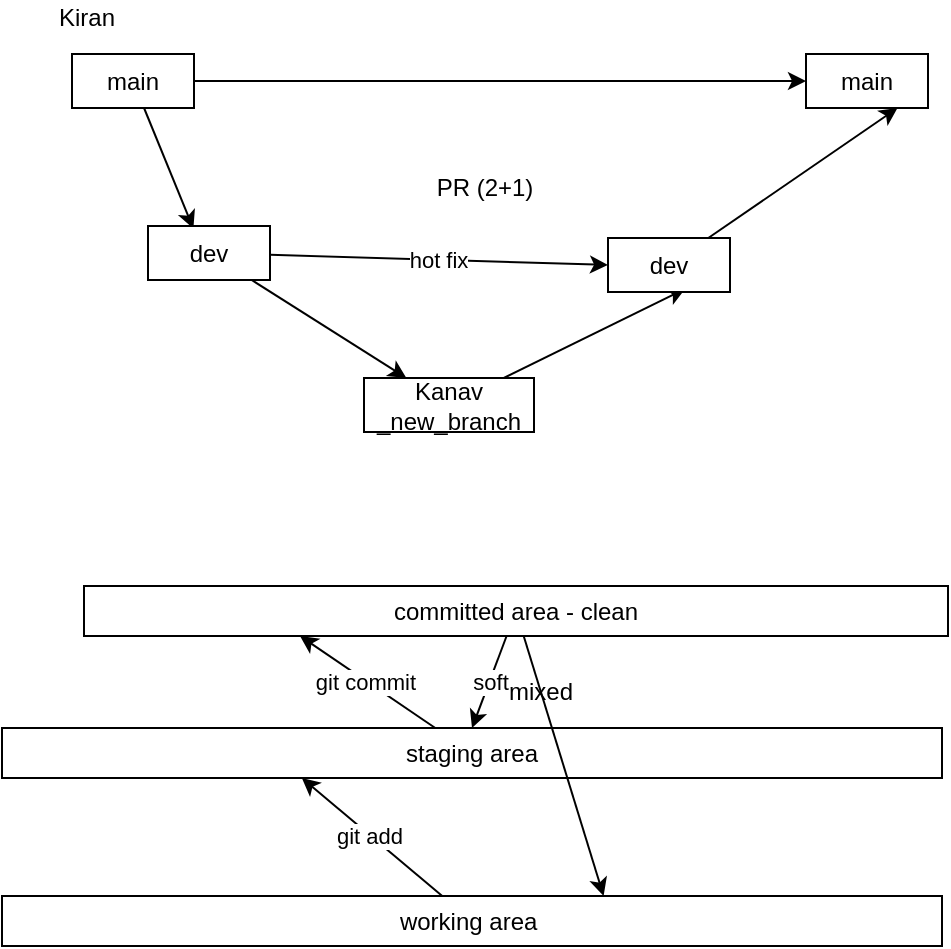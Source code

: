 <mxfile>
    <diagram id="6zF3cPoYBBMaw3k12h9Y" name="Page-1">
        <mxGraphModel dx="658" dy="529" grid="0" gridSize="10" guides="1" tooltips="1" connect="1" arrows="1" fold="1" page="1" pageScale="1" pageWidth="827" pageHeight="1169" math="0" shadow="0">
            <root>
                <mxCell id="0"/>
                <mxCell id="1" parent="0"/>
                <mxCell id="5" style="edgeStyle=orthogonalEdgeStyle;rounded=0;orthogonalLoop=1;jettySize=auto;html=1;entryX=0;entryY=0.5;entryDx=0;entryDy=0;" edge="1" parent="1" source="2" target="10">
                    <mxGeometry relative="1" as="geometry">
                        <mxPoint x="283.667" y="190.5" as="targetPoint"/>
                    </mxGeometry>
                </mxCell>
                <mxCell id="13" style="edgeStyle=none;rounded=0;orthogonalLoop=1;jettySize=auto;html=1;entryX=0.372;entryY=0.049;entryDx=0;entryDy=0;entryPerimeter=0;" edge="1" parent="1" source="2" target="14">
                    <mxGeometry relative="1" as="geometry">
                        <mxPoint x="157.667" y="321.336" as="targetPoint"/>
                    </mxGeometry>
                </mxCell>
                <mxCell id="2" value="main" style="rounded=0;whiteSpace=wrap;html=1;" vertex="1" parent="1">
                    <mxGeometry x="109" y="177" width="61" height="27" as="geometry"/>
                </mxCell>
                <mxCell id="20" style="edgeStyle=none;rounded=0;orthogonalLoop=1;jettySize=auto;html=1;entryX=0.634;entryY=0.938;entryDx=0;entryDy=0;entryPerimeter=0;" edge="1" parent="1" source="3" target="16">
                    <mxGeometry relative="1" as="geometry"/>
                </mxCell>
                <mxCell id="3" value="Kanav&lt;br&gt;_new_branch" style="rounded=0;whiteSpace=wrap;html=1;" vertex="1" parent="1">
                    <mxGeometry x="255" y="339" width="85" height="27" as="geometry"/>
                </mxCell>
                <mxCell id="4" value="Kiran" style="text;html=1;align=center;verticalAlign=middle;resizable=0;points=[];autosize=1;" vertex="1" parent="1">
                    <mxGeometry x="97" y="150" width="38" height="17" as="geometry"/>
                </mxCell>
                <mxCell id="10" value="main" style="rounded=0;whiteSpace=wrap;html=1;" vertex="1" parent="1">
                    <mxGeometry x="476" y="177" width="61" height="27" as="geometry"/>
                </mxCell>
                <mxCell id="11" value="PR (2+1)" style="text;html=1;align=center;verticalAlign=middle;resizable=0;points=[];autosize=1;" vertex="1" parent="1">
                    <mxGeometry x="286" y="235" width="58" height="17" as="geometry"/>
                </mxCell>
                <mxCell id="15" value="hot fix" style="edgeStyle=none;rounded=0;orthogonalLoop=1;jettySize=auto;html=1;entryX=0;entryY=0.5;entryDx=0;entryDy=0;" edge="1" parent="1" source="14" target="16">
                    <mxGeometry relative="1" as="geometry">
                        <mxPoint x="285.667" y="336.5" as="targetPoint"/>
                    </mxGeometry>
                </mxCell>
                <mxCell id="19" style="edgeStyle=none;rounded=0;orthogonalLoop=1;jettySize=auto;html=1;" edge="1" parent="1" source="14" target="3">
                    <mxGeometry relative="1" as="geometry"/>
                </mxCell>
                <mxCell id="14" value="dev" style="rounded=0;whiteSpace=wrap;html=1;" vertex="1" parent="1">
                    <mxGeometry x="147" y="263" width="61" height="27" as="geometry"/>
                </mxCell>
                <mxCell id="21" style="edgeStyle=none;rounded=0;orthogonalLoop=1;jettySize=auto;html=1;entryX=0.75;entryY=1;entryDx=0;entryDy=0;" edge="1" parent="1" source="16" target="10">
                    <mxGeometry relative="1" as="geometry"/>
                </mxCell>
                <mxCell id="16" value="dev" style="rounded=0;whiteSpace=wrap;html=1;" vertex="1" parent="1">
                    <mxGeometry x="377" y="269" width="61" height="27" as="geometry"/>
                </mxCell>
                <mxCell id="28" value="git add&amp;nbsp;" style="edgeStyle=none;rounded=0;orthogonalLoop=1;jettySize=auto;html=1;entryX=0.319;entryY=1;entryDx=0;entryDy=0;entryPerimeter=0;" edge="1" parent="1" source="22" target="23">
                    <mxGeometry relative="1" as="geometry"/>
                </mxCell>
                <mxCell id="22" value="working area&amp;nbsp;" style="rounded=0;whiteSpace=wrap;html=1;" vertex="1" parent="1">
                    <mxGeometry x="74" y="598" width="470" height="25" as="geometry"/>
                </mxCell>
                <mxCell id="29" value="git commit&amp;nbsp;" style="edgeStyle=none;rounded=0;orthogonalLoop=1;jettySize=auto;html=1;entryX=0.25;entryY=1;entryDx=0;entryDy=0;" edge="1" parent="1" source="23" target="24">
                    <mxGeometry relative="1" as="geometry"/>
                </mxCell>
                <mxCell id="23" value="staging area" style="rounded=0;whiteSpace=wrap;html=1;" vertex="1" parent="1">
                    <mxGeometry x="74" y="514" width="470" height="25" as="geometry"/>
                </mxCell>
                <mxCell id="25" value="soft" style="edgeStyle=none;rounded=0;orthogonalLoop=1;jettySize=auto;html=1;entryX=0.5;entryY=0;entryDx=0;entryDy=0;" edge="1" parent="1" source="24" target="23">
                    <mxGeometry relative="1" as="geometry"/>
                </mxCell>
                <mxCell id="26" style="edgeStyle=none;rounded=0;orthogonalLoop=1;jettySize=auto;html=1;entryX=0.64;entryY=0;entryDx=0;entryDy=0;entryPerimeter=0;" edge="1" parent="1" source="24" target="22">
                    <mxGeometry relative="1" as="geometry"/>
                </mxCell>
                <mxCell id="24" value="committed area - clean" style="rounded=0;whiteSpace=wrap;html=1;" vertex="1" parent="1">
                    <mxGeometry x="115" y="443" width="432" height="25" as="geometry"/>
                </mxCell>
                <mxCell id="27" value="mixed" style="text;html=1;align=center;verticalAlign=middle;resizable=0;points=[];autosize=1;" vertex="1" parent="1">
                    <mxGeometry x="322" y="487" width="42" height="17" as="geometry"/>
                </mxCell>
            </root>
        </mxGraphModel>
    </diagram>
</mxfile>